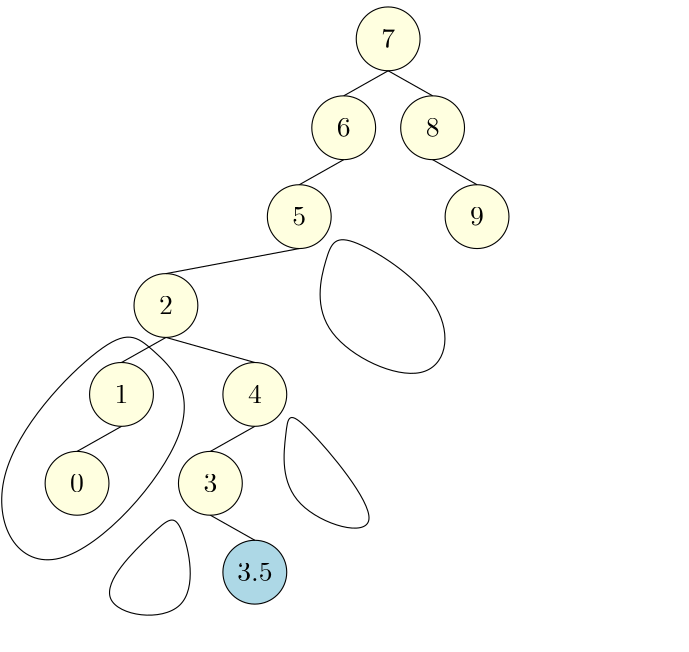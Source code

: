 <?xml version="1.0"?>
<!DOCTYPE ipe SYSTEM "ipe.dtd">
<ipe version="70010" creator="Ipe 7.0.10">
<info created="D:20101105075742" modified="D:20101112141308"/>
<ipestyle name="basic">
<symbol name="arrow/arc(spx)">
<path stroke="sym-stroke" fill="sym-stroke" pen="sym-pen">
0 0 m
-1 0.333 l
-1 -0.333 l
h
</path>
</symbol>
<symbol name="arrow/farc(spx)">
<path stroke="sym-stroke" fill="white" pen="sym-pen">
0 0 m
-1 0.333 l
-1 -0.333 l
h
</path>
</symbol>
<symbol name="mark/circle(sx)" transformations="translations">
<path fill="sym-stroke">
0.6 0 0 0.6 0 0 e
0.4 0 0 0.4 0 0 e
</path>
</symbol>
<symbol name="mark/disk(sx)" transformations="translations">
<path fill="sym-stroke">
0.6 0 0 0.6 0 0 e
</path>
</symbol>
<symbol name="mark/fdisk(sfx)" transformations="translations">
<group>
<path fill="sym-stroke" fillrule="eofill">
0.6 0 0 0.6 0 0 e
0.4 0 0 0.4 0 0 e
</path>
<path fill="sym-fill">
0.4 0 0 0.4 0 0 e
</path>
</group>
</symbol>
<symbol name="mark/box(sx)" transformations="translations">
<path fill="sym-stroke" fillrule="eofill">
-0.6 -0.6 m
0.6 -0.6 l
0.6 0.6 l
-0.6 0.6 l
h
-0.4 -0.4 m
0.4 -0.4 l
0.4 0.4 l
-0.4 0.4 l
h
</path>
</symbol>
<symbol name="mark/square(sx)" transformations="translations">
<path fill="sym-stroke">
-0.6 -0.6 m
0.6 -0.6 l
0.6 0.6 l
-0.6 0.6 l
h
</path>
</symbol>
<symbol name="mark/fsquare(sfx)" transformations="translations">
<group>
<path fill="sym-stroke" fillrule="eofill">
-0.6 -0.6 m
0.6 -0.6 l
0.6 0.6 l
-0.6 0.6 l
h
-0.4 -0.4 m
0.4 -0.4 l
0.4 0.4 l
-0.4 0.4 l
h
</path>
<path fill="sym-fill">
-0.4 -0.4 m
0.4 -0.4 l
0.4 0.4 l
-0.4 0.4 l
h
</path>
</group>
</symbol>
<symbol name="mark/cross(sx)" transformations="translations">
<group>
<path fill="sym-stroke">
-0.43 -0.57 m
0.57 0.43 l
0.43 0.57 l
-0.57 -0.43 l
h
</path>
<path fill="sym-stroke">
-0.43 0.57 m
0.57 -0.43 l
0.43 -0.57 l
-0.57 0.43 l
h
</path>
</group>
</symbol>
<symbol name="arrow/fnormal(spx)">
<path stroke="sym-stroke" fill="white" pen="sym-pen">
0 0 m
-1 0.333 l
-1 -0.333 l
h
</path>
</symbol>
<symbol name="arrow/pointed(spx)">
<path stroke="sym-stroke" fill="sym-stroke" pen="sym-pen">
0 0 m
-1 0.333 l
-0.8 0 l
-1 -0.333 l
h
</path>
</symbol>
<symbol name="arrow/fpointed(spx)">
<path stroke="sym-stroke" fill="white" pen="sym-pen">
0 0 m
-1 0.333 l
-0.8 0 l
-1 -0.333 l
h
</path>
</symbol>
<symbol name="arrow/linear(spx)">
<path stroke="sym-stroke" pen="sym-pen">
-1 0.333 m
0 0 l
-1 -0.333 l
</path>
</symbol>
<symbol name="arrow/fdouble(spx)">
<path stroke="sym-stroke" fill="white" pen="sym-pen">
0 0 m
-1 0.333 l
-1 -0.333 l
h
-1 0 m
-2 0.333 l
-2 -0.333 l
h
</path>
</symbol>
<symbol name="arrow/double(spx)">
<path stroke="sym-stroke" fill="sym-stroke" pen="sym-pen">
0 0 m
-1 0.333 l
-1 -0.333 l
h
-1 0 m
-2 0.333 l
-2 -0.333 l
h
</path>
</symbol>
<pen name="heavier" value="0.8"/>
<pen name="fat" value="1.2"/>
<pen name="ultrafat" value="2"/>
<symbolsize name="large" value="5"/>
<symbolsize name="small" value="2"/>
<symbolsize name="tiny" value="1.1"/>
<arrowsize name="large" value="10"/>
<arrowsize name="small" value="5"/>
<arrowsize name="tiny" value="3"/>
<color name="red" value="1 0 0"/>
<color name="green" value="0 1 0"/>
<color name="blue" value="0 0 1"/>
<color name="yellow" value="1 1 0"/>
<color name="orange" value="1 0.647 0"/>
<color name="gold" value="1 0.843 0"/>
<color name="purple" value="0.627 0.125 0.941"/>
<color name="gray" value="0.745"/>
<color name="brown" value="0.647 0.165 0.165"/>
<color name="navy" value="0 0 0.502"/>
<color name="pink" value="1 0.753 0.796"/>
<color name="seagreen" value="0.18 0.545 0.341"/>
<color name="turquoise" value="0.251 0.878 0.816"/>
<color name="violet" value="0.933 0.51 0.933"/>
<color name="darkblue" value="0 0 0.545"/>
<color name="darkcyan" value="0 0.545 0.545"/>
<color name="darkgray" value="0.663"/>
<color name="darkgreen" value="0 0.392 0"/>
<color name="darkmagenta" value="0.545 0 0.545"/>
<color name="darkorange" value="1 0.549 0"/>
<color name="darkred" value="0.545 0 0"/>
<color name="lightblue" value="0.678 0.847 0.902"/>
<color name="lightcyan" value="0.878 1 1"/>
<color name="lightgray" value="0.827"/>
<color name="lightgreen" value="0.565 0.933 0.565"/>
<color name="lightyellow" value="1 1 0.878"/>
<dashstyle name="dashed" value="[4] 0"/>
<dashstyle name="dotted" value="[1 3] 0"/>
<dashstyle name="dash dotted" value="[4 2 1 2] 0"/>
<dashstyle name="dash dot dotted" value="[4 2 1 2 1 2] 0"/>
<textsize name="large" value="\large"/>
<textsize name="small" value="\small"/>
<textsize name="tiny" value="\tiny"/>
<textsize name="Large" value="\Large"/>
<textsize name="LARGE" value="\LARGE"/>
<textsize name="huge" value="\huge"/>
<textsize name="Huge" value="\Huge"/>
<textsize name="footnote" value="\footnotesize"/>
<textstyle name="center" begin="\begin{center}" end="\end{center}"/>
<textstyle name="itemize" begin="\begin{itemize}" end="\end{itemize}"/>
<textstyle name="item" begin="\begin{itemize}\item{}" end="\end{itemize}"/>
<gridsize name="4 pts" value="4"/>
<gridsize name="8 pts (~3 mm)" value="8"/>
<gridsize name="16 pts (~6 mm)" value="16"/>
<gridsize name="32 pts (~12 mm)" value="32"/>
<gridsize name="10 pts (~3.5 mm)" value="10"/>
<gridsize name="20 pts (~7 mm)" value="20"/>
<gridsize name="14 pts (~5 mm)" value="14"/>
<gridsize name="28 pts (~10 mm)" value="28"/>
<gridsize name="56 pts (~20 mm)" value="56"/>
<anglesize name="90 deg" value="90"/>
<anglesize name="60 deg" value="60"/>
<anglesize name="45 deg" value="45"/>
<anglesize name="30 deg" value="30"/>
<anglesize name="22.5 deg" value="22.5"/>
<tiling name="falling" angle="-60" step="4" width="1"/>
<tiling name="rising" angle="30" step="4" width="1"/>
</ipestyle>
<page>
<layer name="alpha"/>
<layer name="beta"/>
<layer name="gamma"/>
<layer name="delta"/>
<layer name="epsilon"/>
<layer name="zeta"/>
<layer name="eta"/>
<layer name="theta"/>
<layer name="iota"/>
<layer name="kappa"/>
<layer name="lambda"/>
<layer name="mu"/>
<layer name="nu"/>
<layer name="xi"/>
<view layers="alpha gamma zeta" active="alpha"/>
<view layers="alpha beta zeta" active="theta"/>
<view layers="alpha gamma zeta theta" active="alpha"/>
<view layers="alpha gamma delta zeta theta" active="delta"/>
<view layers="alpha gamma delta zeta theta iota" active="iota"/>
<view layers="alpha gamma delta zeta theta kappa" active="kappa"/>
<view layers="alpha gamma delta zeta theta lambda" active="lambda"/>
<view layers="alpha gamma delta zeta theta mu" active="mu"/>
<view layers="alpha gamma delta zeta theta mu nu" active="nu"/>
<view layers="alpha theta xi" active="xi"/>
<group layer="zeta" matrix="1 0 0 1 0 -96">
<use matrix="1 0 0 1 -100.796 -54.578" name="mark/disk(sx)" pos="276.796 310.578" size="normal" stroke="white"/>
<use matrix="1 0 0 1 -100.796 -54.578" name="mark/disk(sx)" pos="276.796 287.6" size="normal" stroke="white"/>
<path matrix="1 0 0 1 -100.796 -54.578" stroke="black" fill="lightyellow">
11.489 0 0 11.489 276.796 299.089 e
</path>
<text matrix="1 0 0 1 -37.1861 20.3008" transformations="translations" pos="213.186 221" stroke="black" type="label" halign="center" valign="baseline">$0$</text>
</group>
<group matrix="1 0 0 1 0 -32">
<group matrix="1 0 0 1 -68.796 -54.578">
<use name="mark/disk(sx)" pos="276.796 310.578" size="normal" stroke="white"/>
<use name="mark/disk(sx)" pos="276.796 287.6" size="normal" stroke="white"/>
<path stroke="black" fill="lightyellow">
11.489 0 0 11.489 276.796 299.089 e
</path>
</group>
<text matrix="1 0 0 1 -5.1861 20.3008" transformations="translations" pos="213.186 221" stroke="black" type="label" halign="center" valign="baseline">$2$</text>
</group>
<group matrix="1 0 0 1 0 -64">
<group matrix="1 0 0 1 -36.796 -54.578">
<use name="mark/disk(sx)" pos="276.796 310.578" size="normal" stroke="white"/>
<use name="mark/disk(sx)" pos="276.796 287.6" size="normal" stroke="white"/>
<path stroke="black" fill="lightyellow">
11.489 0 0 11.489 276.796 299.089 e
</path>
</group>
<text matrix="1 0 0 1 26.8139 20.3008" transformations="translations" pos="213.186 221" stroke="black" type="label" halign="center" valign="baseline">$4$</text>
</group>
<group layer="alpha" matrix="1 0 0 1 0 32">
<group matrix="1 0 0 1 -4.796 -54.578">
<use name="mark/disk(sx)" pos="276.796 310.578" size="normal" stroke="white"/>
<use name="mark/disk(sx)" pos="276.796 287.6" size="normal" stroke="white"/>
<path stroke="black" fill="lightyellow">
11.489 0 0 11.489 276.796 299.089 e
</path>
</group>
<text matrix="1 0 0 1 58.8139 20.3008" transformations="translations" pos="213.186 221" stroke="black" type="label" halign="center" valign="baseline">$6$</text>
</group>
<group matrix="1 0 0 1 0 32">
<group matrix="1 0 0 1 27.204 -54.578">
<use name="mark/disk(sx)" pos="276.796 310.578" size="normal" stroke="white"/>
<use name="mark/disk(sx)" pos="276.796 287.6" size="normal" stroke="white"/>
<path stroke="black" fill="lightyellow">
11.489 0 0 11.489 276.796 299.089 e
</path>
</group>
<text matrix="1 0 0 1 90.8139 20.3008" transformations="translations" pos="213.186 221" stroke="black" type="label" halign="center" valign="baseline">$8$</text>
</group>
<group layer="zeta" matrix="1 0 0 1 0 -96">
<use matrix="1 0 0 1 -84.796 -22.578" name="mark/disk(sx)" pos="276.796 310.578" size="normal" stroke="white"/>
<use matrix="1 0 0 1 -84.796 -22.578" name="mark/disk(sx)" pos="276.796 287.6" size="normal" stroke="white"/>
<path matrix="1 0 0 1 -84.796 -22.578" stroke="black" fill="lightyellow">
11.489 0 0 11.489 276.796 299.089 e
</path>
<text matrix="1 0 0 1 -21.1861 52.3008" transformations="translations" pos="213.186 221" stroke="black" type="label" halign="center" valign="baseline">$1$</text>
</group>
<group matrix="1 0 0 1 0 -32">
<group matrix="1 0 0 1 -20.796 -22.578">
<use name="mark/disk(sx)" pos="276.796 310.578" size="normal" stroke="white"/>
<use name="mark/disk(sx)" pos="276.796 287.6" size="normal" stroke="white"/>
<path stroke="black" fill="lightyellow">
11.489 0 0 11.489 276.796 299.089 e
</path>
</group>
<text matrix="1 0 0 1 42.8139 52.3008" transformations="translations" pos="213.186 221" stroke="black" type="label" halign="center" valign="baseline">$5$</text>
</group>
<group matrix="1 0 0 1 0 -160">
<group matrix="1 0 0 1 -52.796 9.422">
<use name="mark/disk(sx)" pos="276.796 310.578" size="normal" stroke="white"/>
<use name="mark/disk(sx)" pos="276.796 287.6" size="normal" stroke="white"/>
<path stroke="black" fill="lightyellow">
11.489 0 0 11.489 276.796 299.089 e
</path>
</group>
<text matrix="1 0 0 1 10.8139 84.3008" transformations="translations" pos="213.186 221" stroke="black" type="label" halign="center" valign="baseline">$3$</text>
</group>
<group layer="alpha" matrix="1 0 0 1 0 -32">
<group matrix="1 0 0 1 43.204 -22.578">
<use name="mark/disk(sx)" pos="276.796 310.578" size="normal" stroke="white"/>
<use name="mark/disk(sx)" pos="276.796 287.6" size="normal" stroke="white"/>
<path stroke="black" fill="lightyellow">
11.489 0 0 11.489 276.796 299.089 e
</path>
</group>
<text matrix="1 0 0 1 106.814 52.3008" transformations="translations" pos="213.186 221" stroke="black" type="label" halign="center" valign="baseline">$9$</text>
</group>
<group matrix="1 0 0 1 0 -32">
<group>
<group matrix="1 0 0 1 11.204 41.422">
<use name="mark/disk(sx)" pos="276.796 310.578" size="normal" stroke="white"/>
<use name="mark/disk(sx)" pos="276.796 287.6" size="normal" stroke="white"/>
<path stroke="black" fill="lightyellow">
11.489 0 0 11.489 276.796 299.089 e
</path>
</group>
<text matrix="1 0 0 1 74.8139 116.301" transformations="translations" pos="213.186 221" stroke="black" type="label" halign="center" valign="baseline">$7$</text>
</group>
</group>
<path layer="zeta" stroke="black" fill="lightyellow">
256 233.022 m
208 224 l
</path>
<path stroke="black" fill="lightyellow">
208 201.022 m
240 192 l
</path>
<path stroke="black" fill="lightyellow">
208 201.022 m
192 192 l
</path>
<path stroke="black" fill="lightyellow">
192 169.022 m
176 160 l
</path>
<path stroke="black" fill="lightyellow">
240 169.022 m
224 160 l
</path>
<group layer="beta">
<group matrix="1 0 0 1 107.204 -54.578">
<use name="mark/disk(sx)" pos="276.796 310.578" size="normal" stroke="white"/>
<use name="mark/disk(sx)" pos="276.796 287.6" size="normal" stroke="white"/>
<path stroke="black" fill="lightblue">
11.489 0 0 11.489 276.796 299.089 e
</path>
</group>
<text matrix="1 0 0 1 170.814 20.3008" transformations="translations" pos="213.186 221" stroke="black" type="label" halign="center" valign="baseline">$3.5$</text>
</group>
<group layer="gamma" matrix="1 0 0 1 -144 -128">
<group matrix="1 0 0 1 107.204 -54.578">
<use name="mark/disk(sx)" pos="276.796 310.578" size="normal" stroke="white"/>
<use name="mark/disk(sx)" pos="276.796 287.6" size="normal" stroke="white"/>
<path stroke="black" fill="lightblue">
11.489 0 0 11.489 276.796 299.089 e
</path>
</group>
<text matrix="1 0 0 1 170.814 20.3008" transformations="translations" pos="213.186 221" stroke="black" type="label" halign="center" valign="baseline">$3.5$</text>
</group>
<path stroke="black" fill="lightyellow">
224 137.022 m
240 128 l
</path>
<text layer="eta" matrix="1 0 0 1 -32 0" transformations="translations" pos="336 240" stroke="black" type="label" valign="baseline">$n=q=10$</text>
<path layer="alpha" stroke="black">
272 288 m
288 297.022 l
</path>
<path stroke="black">
288 297.022 m
304 288 l
</path>
<path stroke="black">
304 265.022 m
320 256 l
</path>
<text layer="delta" transformations="translations" pos="272 112" stroke="black" type="label" valign="baseline">$d=6 &gt; \log_{3/2} q = 5.913$</text>
<path layer="iota" stroke="black">
227.711 168.379
197.63 146.892
186.886 100.159
225.025 85.1184
278.204 92.6387
241.677 167.304 u
</path>
<text transformations="translations" pos="263.701 149.041" stroke="black" type="label" valign="baseline">$\frac{1}{2}\le \frac{2}{3}$</text>
<path layer="kappa" stroke="black">
225.025 199.534
199.241 149.578
192.258 95.3245
250.272 89.9529
269.073 101.233
270.684 196.848
242.214 206.517 u
</path>
<text transformations="translations" pos="281.964 180.196" stroke="black" type="label" valign="baseline">$\frac{2}{3}\le\frac{2}{3}$</text>
<path layer="lambda" stroke="black">
210.522 232.838
173.457 213.501
145.525 153.875
155.194 107.679
252.958 83.5069
267.461 98.5475
270.147 198.46
214.282 236.599 u
</path>
<text transformations="translations" pos="269.073 202.22" stroke="black" type="label" valign="baseline">$\frac{3}{6}\le\frac{2}{3}$</text>
<path layer="mu" stroke="black">
250.272 263.457
175.069 231.227
149.285 170.527
148.748 115.2
200.853 92.1015
263.164 95.3245
271.221 129.166
281.964 262.382 u
</path>
<text transformations="translations" pos="285.187 209.203" stroke="black" type="label" valign="baseline">$\frac{6}{7} &gt; \frac{2}{3}$</text>
<text layer="nu" transformations="translations" pos="297.542 204.906" stroke="black" type="label" valign="baseline">SCAPEGOAT!</text>
<path stroke="black" arrow="normal/normal">
297.542 204.906 m
285.187 209.203
265.85 233.913 s
</path>
<group layer="xi" matrix="1 0 0 1 31.3491 -62.872">
<use matrix="1 0 0 1 -100.796 -54.578" name="mark/disk(sx)" pos="276.796 310.578" size="normal" stroke="white"/>
<use matrix="1 0 0 1 -100.796 -54.578" name="mark/disk(sx)" pos="276.796 287.6" size="normal" stroke="white"/>
<path matrix="1 0 0 1 -100.796 -54.578" stroke="black" fill="lightyellow">
11.489 0 0 11.489 276.796 299.089 e
</path>
<text matrix="1 0 0 1 -37.1861 20.3008" transformations="translations" pos="213.186 221" stroke="black" type="label" halign="center" valign="baseline">$0$</text>
</group>
<group matrix="1 0 0 1 32 -64">
<group matrix="1 0 0 1 -68.796 -54.578">
<use name="mark/disk(sx)" pos="276.796 310.578" size="normal" stroke="white"/>
<use name="mark/disk(sx)" pos="276.796 287.6" size="normal" stroke="white"/>
<path stroke="black" fill="lightyellow">
11.489 0 0 11.489 276.796 299.089 e
</path>
</group>
<text matrix="1 0 0 1 -5.1861 20.3008" transformations="translations" pos="213.186 221" stroke="black" type="label" halign="center" valign="baseline">$2$</text>
</group>
<group matrix="1 0 0 1 48 -32">
<group matrix="1 0 0 1 -36.796 -54.578">
<use name="mark/disk(sx)" pos="276.796 310.578" size="normal" stroke="white"/>
<use name="mark/disk(sx)" pos="276.796 287.6" size="normal" stroke="white"/>
<path stroke="black" fill="lightyellow">
11.489 0 0 11.489 276.796 299.089 e
</path>
</group>
<text matrix="1 0 0 1 26.8139 20.3008" transformations="translations" pos="213.186 221" stroke="black" type="label" halign="center" valign="baseline">$4$</text>
</group>
<group matrix="1 0 0 1 32 -64">
<use matrix="1 0 0 1 -84.796 -22.578" name="mark/disk(sx)" pos="276.796 310.578" size="normal" stroke="white"/>
<use matrix="1 0 0 1 -84.796 -22.578" name="mark/disk(sx)" pos="276.796 287.6" size="normal" stroke="white"/>
<path matrix="1 0 0 1 -84.796 -22.578" stroke="black" fill="lightyellow">
11.489 0 0 11.489 276.796 299.089 e
</path>
<text matrix="1 0 0 1 -21.1861 52.3008" transformations="translations" pos="213.186 221" stroke="black" type="label" halign="center" valign="baseline">$1$</text>
</group>
<group matrix="1 0 0 1 48 -96">
<group matrix="1 0 0 1 -20.796 -22.578">
<use name="mark/disk(sx)" pos="276.796 310.578" size="normal" stroke="white"/>
<use name="mark/disk(sx)" pos="276.796 287.6" size="normal" stroke="white"/>
<path stroke="black" fill="lightyellow">
11.489 0 0 11.489 276.796 299.089 e
</path>
</group>
<text matrix="1 0 0 1 42.8139 52.3008" transformations="translations" pos="213.186 221" stroke="black" type="label" halign="center" valign="baseline">$5$</text>
</group>
<group matrix="1 0 0 1 48 -128">
<group matrix="1 0 0 1 -52.796 9.422">
<use name="mark/disk(sx)" pos="276.796 310.578" size="normal" stroke="white"/>
<use name="mark/disk(sx)" pos="276.796 287.6" size="normal" stroke="white"/>
<path stroke="black" fill="lightyellow">
11.489 0 0 11.489 276.796 299.089 e
</path>
</group>
<text matrix="1 0 0 1 10.8139 84.3008" transformations="translations" pos="213.186 221" stroke="black" type="label" halign="center" valign="baseline">$3$</text>
</group>
<path stroke="black">
256 233.022 m
288 224 l
</path>
<path stroke="black">
288 201.022 m
272 192 l
</path>
<path stroke="black">
288 201.022 m
304 192 l
</path>
<path stroke="black">
272 265.022 m
256 256 l
</path>
<path layer="alpha" stroke="black">
272 265.022 m
256 256 l
</path>
<group layer="xi" matrix="1 0 0 1 -128 0">
<group matrix="1 0 0 1 107.204 -54.578">
<use name="mark/disk(sx)" pos="276.796 310.578" size="normal" stroke="white"/>
<use name="mark/disk(sx)" pos="276.796 287.6" size="normal" stroke="white"/>
<path stroke="black" fill="lightblue">
11.489 0 0 11.489 276.796 299.089 e
</path>
</group>
<text matrix="1 0 0 1 170.814 20.3008" transformations="translations" pos="213.186 221" stroke="black" type="label" halign="center" valign="baseline">$3.5$</text>
</group>
<path stroke="black">
256 233.022 m
224 224 l
</path>
<path stroke="black">
224 201.022 m
207.349 193.128 l
</path>
<path stroke="black">
224 201.022 m
240 192 l
</path>
<path layer="alpha" stroke="black">
206.759 134.148
174.859 102.899
222.383 96.3893
213.269 139.356 u
</path>
<path stroke="black">
251.679 169.954
247.773 138.054
296.599 124.383
252.33 177.766 u
</path>
<path stroke="black">
190.483 206.411
136.449 149.773
163.792 101.597
227.591 173.209
200.9 199.25 u
</path>
<path stroke="black">
266.001 232.452
258.84 201.203
306.364 179.068
313.525 212.921
270.558 240.915 u
</path>
</page>
</ipe>
